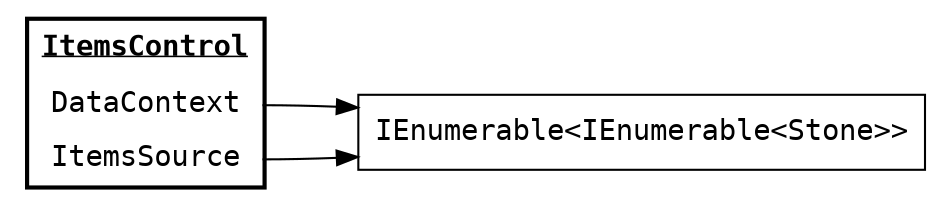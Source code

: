digraph G {
    node [shape=none,fontname=Consolas]
    rankdir=LR

    ItemsControl [
      label =<<TABLE BORDER="2" CELLBORDER="0" CELLSPACING="1" CELLPADDING="5">
                      <TR><TD PORT="header"><B><U>ItemsControl</U></B></TD></TR>
                      <TR><TD PORT="DataContext">DataContext</TD></TR>
                      <TR><TD PORT="ItemsSource">ItemsSource</TD></TR>
                  </TABLE>>
      shape = "none"
    ]

    Data [label="IEnumerable\<IEnumerable\<Stone\>\>",shape=box]

    ItemsControl:DataContext -> Data
    ItemsControl:ItemsSource -> Data
}